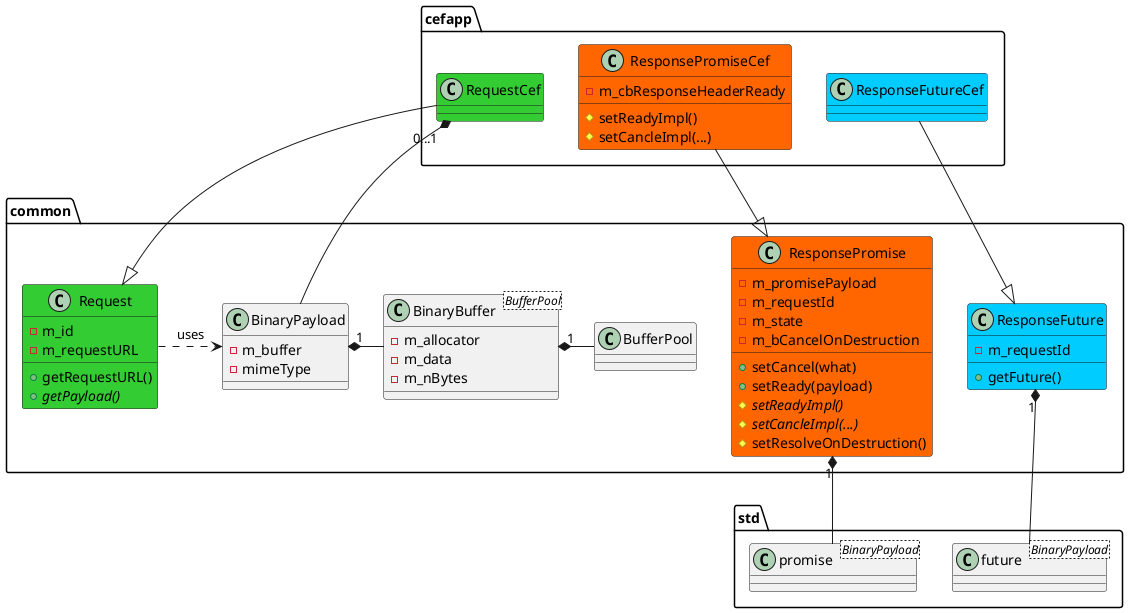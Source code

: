 
@startuml
set namespaceSeparator ::
skinparam shadowing false

namespace common {
    class BinaryBuffer<BufferPool> {
        - m_allocator
        - m_data
        - m_nBytes
    }
    class BinaryPayload {
        - m_buffer
        - mimeType
    }

    class BufferPool
    class Request #33cc33 {
        + getRequestURL()
        + getPayload() {abstract}
        - m_id
        - m_requestURL
    }
    class ResponsePromise #ff6600 {
        + setCancel(what)
        + setReady(payload)
        # setReadyImpl() {abstract}
        # setCancleImpl(...) {abstract}
        # setResolveOnDestruction()
        - m_promisePayload
        - m_requestId
        - m_state
        - m_bCancelOnDestruction
    }
    class ResponseFuture #00ccff {
        + getFuture()
        - m_requestId
    }
}

namespace cefapp {
    class RequestCef #33cc33
    class ResponsePromiseCef #ff6600 {
        # setReadyImpl()
        # setCancleImpl(...)
        - m_cbResponseHeaderReady
    }
    class ResponseFutureCef #00ccff
}

namespace std {
    class promise<BinaryPayload>
    class future<BinaryPayload>
}

cefapp::RequestCef --|> common::Request
cefapp::ResponsePromiseCef --|> common::ResponsePromise
common::ResponsePromise "1" *-- std::promise
cefapp::ResponseFutureCef --|> common::ResponseFuture
common::ResponseFuture "1" *-- std::future

common::Request .right.> common::BinaryPayload : uses
cefapp::RequestCef "0...1" *--  common::BinaryPayload
common::BinaryPayload "1" *-right- common::BinaryBuffer
common::BinaryBuffer "1" *-right- common::BufferPool
@enduml